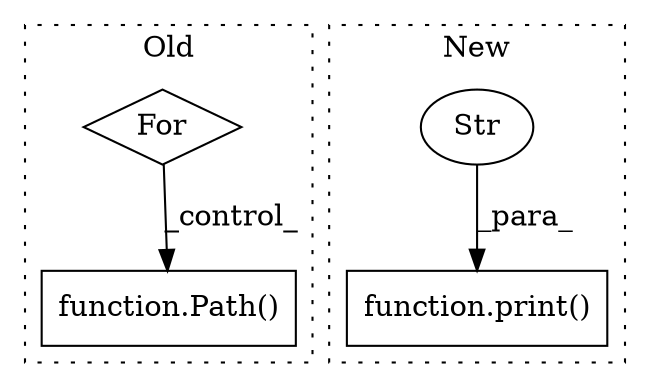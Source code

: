 digraph G {
subgraph cluster0 {
1 [label="function.Path()" a="75" s="1096,1112" l="5,1" shape="box"];
4 [label="For" a="107" s="986,1017" l="4,10" shape="diamond"];
label = "Old";
style="dotted";
}
subgraph cluster1 {
2 [label="function.print()" a="75" s="1144,1181" l="6,1" shape="box"];
3 [label="Str" a="66" s="1150" l="31" shape="ellipse"];
label = "New";
style="dotted";
}
3 -> 2 [label="_para_"];
4 -> 1 [label="_control_"];
}